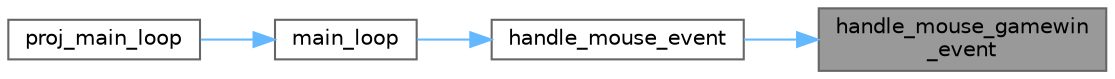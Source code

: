digraph "handle_mouse_gamewin_event"
{
 // LATEX_PDF_SIZE
  bgcolor="transparent";
  edge [fontname=Helvetica,fontsize=10,labelfontname=Helvetica,labelfontsize=10];
  node [fontname=Helvetica,fontsize=10,shape=box,height=0.2,width=0.4];
  rankdir="RL";
  Node1 [label="handle_mouse_gamewin\l_event",height=0.2,width=0.4,color="gray40", fillcolor="grey60", style="filled", fontcolor="black",tooltip="This function handles the mouse event that occurs in the game win state."];
  Node1 -> Node2 [dir="back",color="steelblue1",style="solid"];
  Node2 [label="handle_mouse_event",height=0.2,width=0.4,color="grey40", fillcolor="white", style="filled",URL="$mouse__event__handler_8c.html#a2b4320aed33d44e042e51170d7ab66f3",tooltip="This function handles mouse events based on the current program state."];
  Node2 -> Node3 [dir="back",color="steelblue1",style="solid"];
  Node3 [label="main_loop",height=0.2,width=0.4,color="grey40", fillcolor="white", style="filled",URL="$int__manager_8c.html#a24285aea4a27f96c321b2628788e9a57",tooltip="Main loop of the system. This function enters the main loop of the system and continuously waits for ..."];
  Node3 -> Node4 [dir="back",color="steelblue1",style="solid"];
  Node4 [label="proj_main_loop",height=0.2,width=0.4,color="grey40", fillcolor="white", style="filled",URL="$main_8c.html#a2a16f651eccbd248e1ad3b3b924b143b",tooltip=" "];
}
